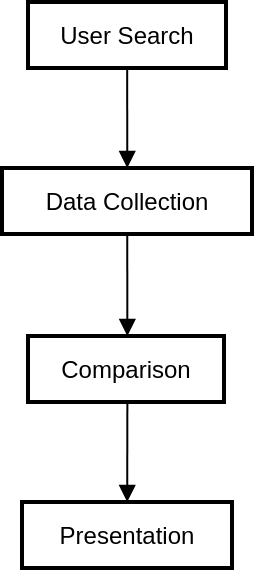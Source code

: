 <mxfile version="24.4.0" type="device">
  <diagram name="Page-1" id="JLo1vtfuGHZzlIRj3WlP">
    <mxGraphModel dx="1036" dy="702" grid="1" gridSize="10" guides="1" tooltips="1" connect="1" arrows="1" fold="1" page="1" pageScale="1" pageWidth="850" pageHeight="1100" math="0" shadow="0">
      <root>
        <mxCell id="0" />
        <mxCell id="1" parent="0" />
        <mxCell id="hE2aytdYcMFJDA330YLO-1" value="User Search" style="whiteSpace=wrap;strokeWidth=2;" vertex="1" parent="1">
          <mxGeometry x="33" y="20" width="99" height="33" as="geometry" />
        </mxCell>
        <mxCell id="hE2aytdYcMFJDA330YLO-2" value="Data Collection" style="whiteSpace=wrap;strokeWidth=2;" vertex="1" parent="1">
          <mxGeometry x="20" y="103" width="125" height="33" as="geometry" />
        </mxCell>
        <mxCell id="hE2aytdYcMFJDA330YLO-3" value="Comparison" style="whiteSpace=wrap;strokeWidth=2;" vertex="1" parent="1">
          <mxGeometry x="33" y="187" width="98" height="33" as="geometry" />
        </mxCell>
        <mxCell id="hE2aytdYcMFJDA330YLO-4" value="Presentation" style="whiteSpace=wrap;strokeWidth=2;" vertex="1" parent="1">
          <mxGeometry x="30" y="270" width="105" height="33" as="geometry" />
        </mxCell>
        <mxCell id="hE2aytdYcMFJDA330YLO-5" value="" style="curved=1;startArrow=none;endArrow=block;exitX=0.501;exitY=1.012;entryX=0.501;entryY=0.012;rounded=0;" edge="1" parent="1" source="hE2aytdYcMFJDA330YLO-1" target="hE2aytdYcMFJDA330YLO-2">
          <mxGeometry relative="1" as="geometry">
            <Array as="points" />
          </mxGeometry>
        </mxCell>
        <mxCell id="hE2aytdYcMFJDA330YLO-6" value="" style="curved=1;startArrow=none;endArrow=block;exitX=0.501;exitY=1.024;entryX=0.507;entryY=-0.006;rounded=0;" edge="1" parent="1" source="hE2aytdYcMFJDA330YLO-2" target="hE2aytdYcMFJDA330YLO-3">
          <mxGeometry relative="1" as="geometry">
            <Array as="points" />
          </mxGeometry>
        </mxCell>
        <mxCell id="hE2aytdYcMFJDA330YLO-7" value="" style="curved=1;startArrow=none;endArrow=block;exitX=0.507;exitY=1.006;entryX=0.501;entryY=0.006;rounded=0;" edge="1" parent="1" source="hE2aytdYcMFJDA330YLO-3" target="hE2aytdYcMFJDA330YLO-4">
          <mxGeometry relative="1" as="geometry">
            <Array as="points" />
          </mxGeometry>
        </mxCell>
      </root>
    </mxGraphModel>
  </diagram>
</mxfile>
